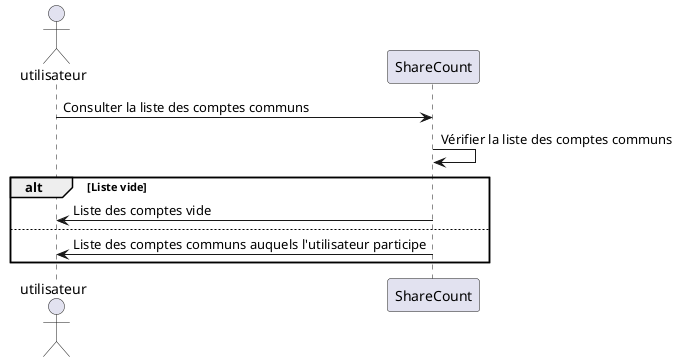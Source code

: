 @startuml  Consulter la liste des comptes communs

actor utilisateur as u
participant ShareCount as sc

u -> sc : Consulter la liste des comptes communs
sc -> sc : Vérifier la liste des comptes communs

alt Liste vide
sc -> u : Liste des comptes vide
else

sc -> u : Liste des comptes communs auquels l'utilisateur participe

end

@enduml